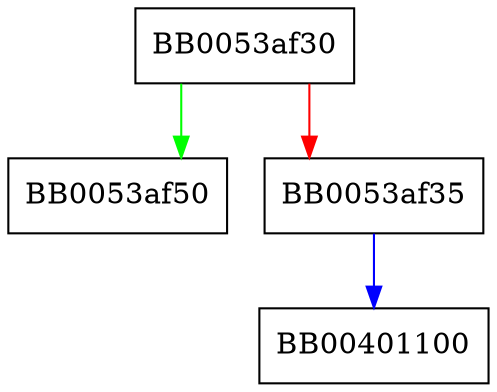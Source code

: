 digraph null_puts {
  node [shape="box"];
  graph [splines=ortho];
  BB0053af30 -> BB0053af50 [color="green"];
  BB0053af30 -> BB0053af35 [color="red"];
  BB0053af35 -> BB00401100 [color="blue"];
}